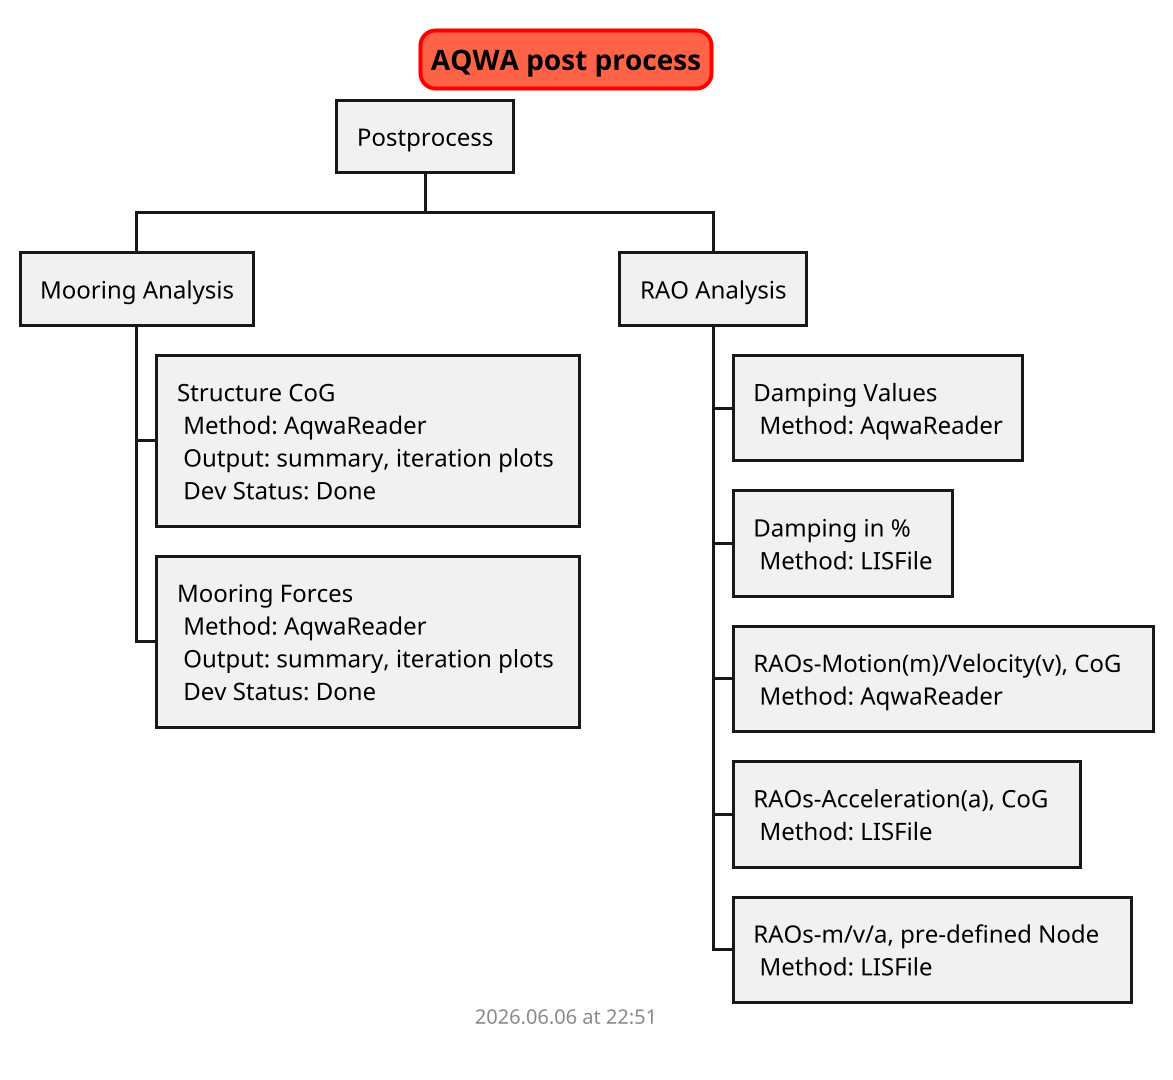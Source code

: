 @startwbs aqwa_postproc

scale 2
skinparam titleBorderRoundCorner 15
skinparam titleBorderThickness 2
skinparam titleBorderColor red
skinparam titleBackgroundColor Tomato

title AQWA post process

* Postprocess

' Post processing improvements:
' Automatically run the scripts to generate the results
' Automatically find number of structures and moorings
' Automatically find the number of RAOs
' Generate required tables, charts and plots

** Mooring Analysis
*** Structure CoG \n Method: AqwaReader \n Output: summary, iteration plots \n Dev Status: Done
*** Mooring Forces \n Method: AqwaReader \n Output: summary, iteration plots \n Dev Status: Done


** RAO Analysis
*** Damping Values  \n Method: AqwaReader
*** Damping in %  \n Method: LISFile
*** RAOs-Motion(m)/Velocity(v), CoG  \n Method: AqwaReader
*** RAOs-Acceleration(a), CoG  \n Method: LISFile
*** RAOs-m/v/a, pre-defined Node  \n Method: LISFile

footer
%date("yyyy.MM.dd' at 'HH:mm")
%filename()
end footer

@endwbs
